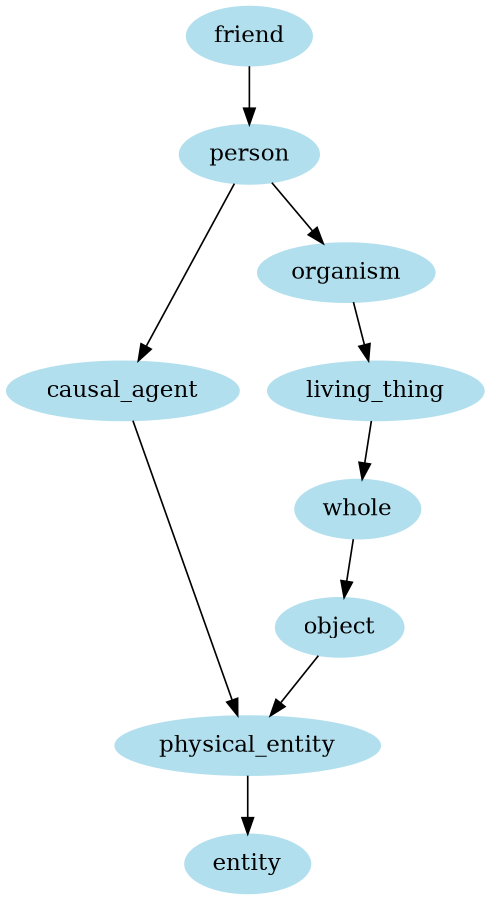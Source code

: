 digraph unix {
	node [color=lightblue2 style=filled]
	size="6,6"
	friend -> person
	person -> causal_agent
	causal_agent -> physical_entity
	physical_entity -> entity
	person -> organism
	organism -> living_thing
	living_thing -> whole
	whole -> object
	object -> physical_entity
}

